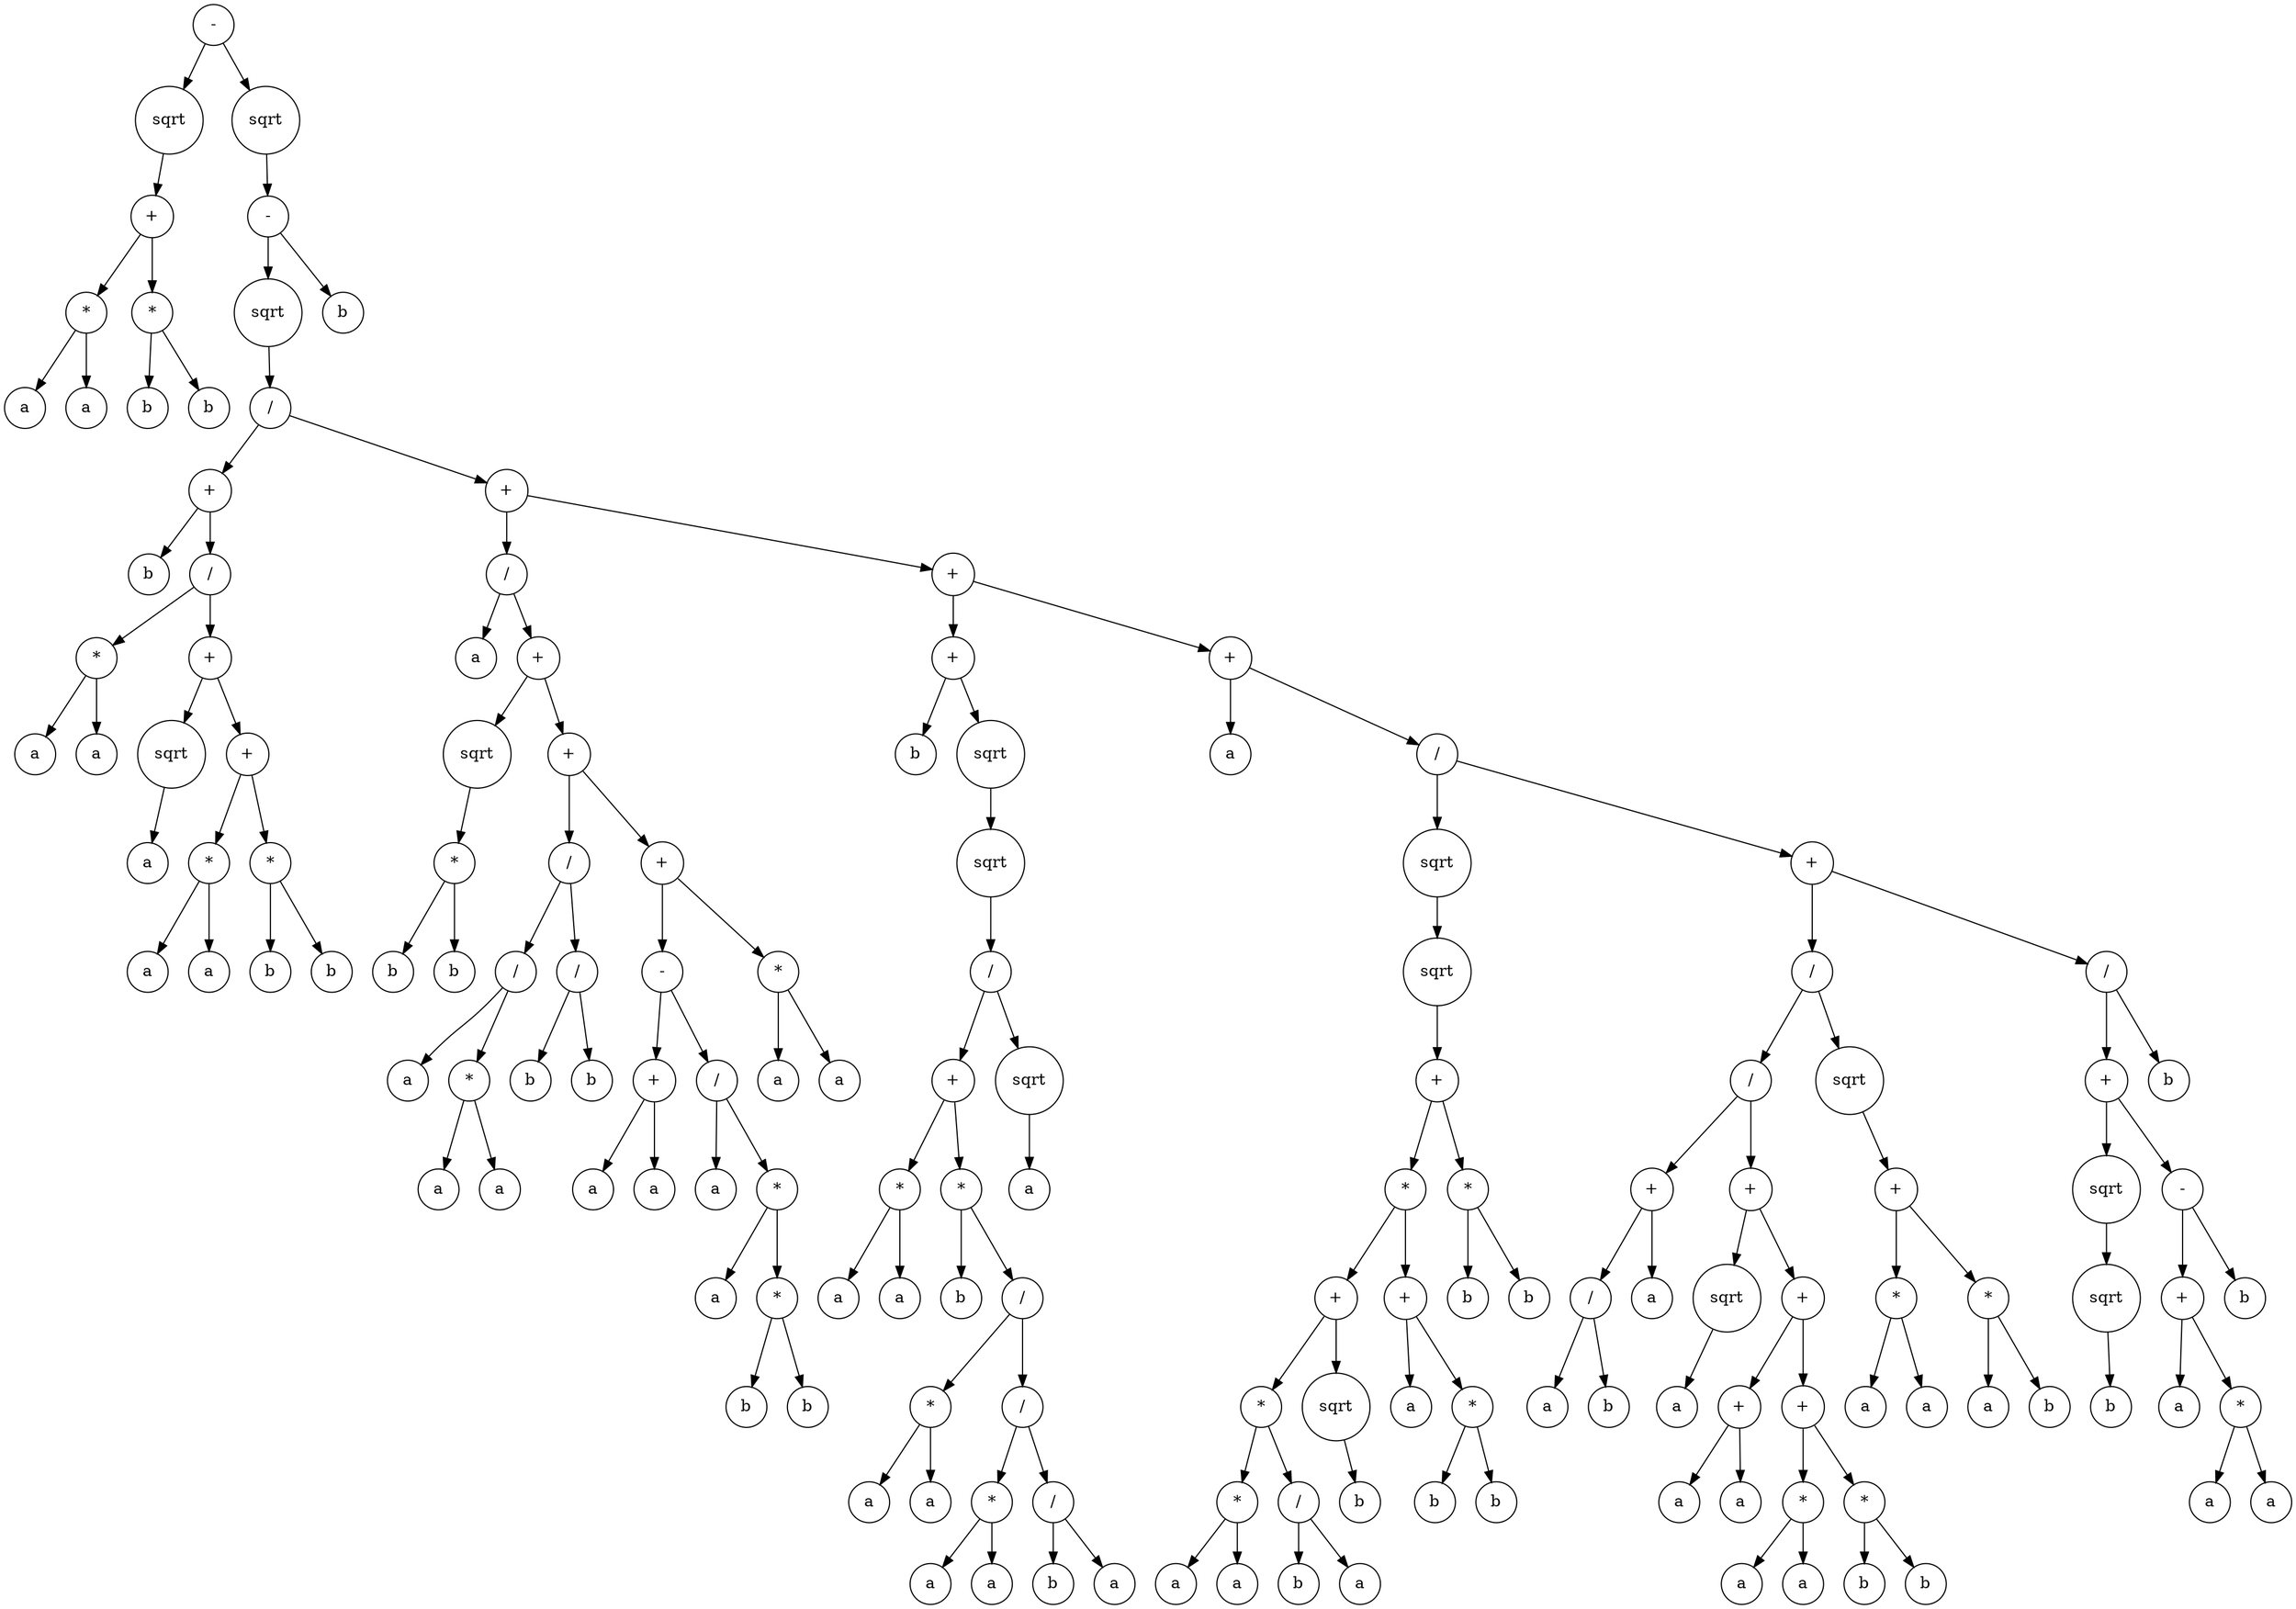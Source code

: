 digraph g {
graph [ordering=out];
node [shape=circle];
n[label = "-"];
n0[label = "sqrt"];
n00[label = "+"];
n000[label = "*"];
n0000[label = "a"];
n000 -> n0000;
n0001[label = "a"];
n000 -> n0001;
n00 -> n000;
n001[label = "*"];
n0010[label = "b"];
n001 -> n0010;
n0011[label = "b"];
n001 -> n0011;
n00 -> n001;
n0 -> n00;
n -> n0;
n1[label = "sqrt"];
n10[label = "-"];
n100[label = "sqrt"];
n1000[label = "/"];
n10000[label = "+"];
n100000[label = "b"];
n10000 -> n100000;
n100001[label = "/"];
n1000010[label = "*"];
n10000100[label = "a"];
n1000010 -> n10000100;
n10000101[label = "a"];
n1000010 -> n10000101;
n100001 -> n1000010;
n1000011[label = "+"];
n10000110[label = "sqrt"];
n100001100[label = "a"];
n10000110 -> n100001100;
n1000011 -> n10000110;
n10000111[label = "+"];
n100001110[label = "*"];
n1000011100[label = "a"];
n100001110 -> n1000011100;
n1000011101[label = "a"];
n100001110 -> n1000011101;
n10000111 -> n100001110;
n100001111[label = "*"];
n1000011110[label = "b"];
n100001111 -> n1000011110;
n1000011111[label = "b"];
n100001111 -> n1000011111;
n10000111 -> n100001111;
n1000011 -> n10000111;
n100001 -> n1000011;
n10000 -> n100001;
n1000 -> n10000;
n10001[label = "+"];
n100010[label = "/"];
n1000100[label = "a"];
n100010 -> n1000100;
n1000101[label = "+"];
n10001010[label = "sqrt"];
n100010100[label = "*"];
n1000101000[label = "b"];
n100010100 -> n1000101000;
n1000101001[label = "b"];
n100010100 -> n1000101001;
n10001010 -> n100010100;
n1000101 -> n10001010;
n10001011[label = "+"];
n100010110[label = "/"];
n1000101100[label = "/"];
n10001011000[label = "a"];
n1000101100 -> n10001011000;
n10001011001[label = "*"];
n100010110010[label = "a"];
n10001011001 -> n100010110010;
n100010110011[label = "a"];
n10001011001 -> n100010110011;
n1000101100 -> n10001011001;
n100010110 -> n1000101100;
n1000101101[label = "/"];
n10001011010[label = "b"];
n1000101101 -> n10001011010;
n10001011011[label = "b"];
n1000101101 -> n10001011011;
n100010110 -> n1000101101;
n10001011 -> n100010110;
n100010111[label = "+"];
n1000101110[label = "-"];
n10001011100[label = "+"];
n100010111000[label = "a"];
n10001011100 -> n100010111000;
n100010111001[label = "a"];
n10001011100 -> n100010111001;
n1000101110 -> n10001011100;
n10001011101[label = "/"];
n100010111010[label = "a"];
n10001011101 -> n100010111010;
n100010111011[label = "*"];
n1000101110110[label = "a"];
n100010111011 -> n1000101110110;
n1000101110111[label = "*"];
n10001011101110[label = "b"];
n1000101110111 -> n10001011101110;
n10001011101111[label = "b"];
n1000101110111 -> n10001011101111;
n100010111011 -> n1000101110111;
n10001011101 -> n100010111011;
n1000101110 -> n10001011101;
n100010111 -> n1000101110;
n1000101111[label = "*"];
n10001011110[label = "a"];
n1000101111 -> n10001011110;
n10001011111[label = "a"];
n1000101111 -> n10001011111;
n100010111 -> n1000101111;
n10001011 -> n100010111;
n1000101 -> n10001011;
n100010 -> n1000101;
n10001 -> n100010;
n100011[label = "+"];
n1000110[label = "+"];
n10001100[label = "b"];
n1000110 -> n10001100;
n10001101[label = "sqrt"];
n100011010[label = "sqrt"];
n1000110100[label = "/"];
n10001101000[label = "+"];
n100011010000[label = "*"];
n1000110100000[label = "a"];
n100011010000 -> n1000110100000;
n1000110100001[label = "a"];
n100011010000 -> n1000110100001;
n10001101000 -> n100011010000;
n100011010001[label = "*"];
n1000110100010[label = "b"];
n100011010001 -> n1000110100010;
n1000110100011[label = "/"];
n10001101000110[label = "*"];
n100011010001100[label = "a"];
n10001101000110 -> n100011010001100;
n100011010001101[label = "a"];
n10001101000110 -> n100011010001101;
n1000110100011 -> n10001101000110;
n10001101000111[label = "/"];
n100011010001110[label = "*"];
n1000110100011100[label = "a"];
n100011010001110 -> n1000110100011100;
n1000110100011101[label = "a"];
n100011010001110 -> n1000110100011101;
n10001101000111 -> n100011010001110;
n100011010001111[label = "/"];
n1000110100011110[label = "b"];
n100011010001111 -> n1000110100011110;
n1000110100011111[label = "a"];
n100011010001111 -> n1000110100011111;
n10001101000111 -> n100011010001111;
n1000110100011 -> n10001101000111;
n100011010001 -> n1000110100011;
n10001101000 -> n100011010001;
n1000110100 -> n10001101000;
n10001101001[label = "sqrt"];
n100011010010[label = "a"];
n10001101001 -> n100011010010;
n1000110100 -> n10001101001;
n100011010 -> n1000110100;
n10001101 -> n100011010;
n1000110 -> n10001101;
n100011 -> n1000110;
n1000111[label = "+"];
n10001110[label = "a"];
n1000111 -> n10001110;
n10001111[label = "/"];
n100011110[label = "sqrt"];
n1000111100[label = "sqrt"];
n10001111000[label = "+"];
n100011110000[label = "*"];
n1000111100000[label = "+"];
n10001111000000[label = "*"];
n100011110000000[label = "*"];
n1000111100000000[label = "a"];
n100011110000000 -> n1000111100000000;
n1000111100000001[label = "a"];
n100011110000000 -> n1000111100000001;
n10001111000000 -> n100011110000000;
n100011110000001[label = "/"];
n1000111100000010[label = "b"];
n100011110000001 -> n1000111100000010;
n1000111100000011[label = "a"];
n100011110000001 -> n1000111100000011;
n10001111000000 -> n100011110000001;
n1000111100000 -> n10001111000000;
n10001111000001[label = "sqrt"];
n100011110000010[label = "b"];
n10001111000001 -> n100011110000010;
n1000111100000 -> n10001111000001;
n100011110000 -> n1000111100000;
n1000111100001[label = "+"];
n10001111000010[label = "a"];
n1000111100001 -> n10001111000010;
n10001111000011[label = "*"];
n100011110000110[label = "b"];
n10001111000011 -> n100011110000110;
n100011110000111[label = "b"];
n10001111000011 -> n100011110000111;
n1000111100001 -> n10001111000011;
n100011110000 -> n1000111100001;
n10001111000 -> n100011110000;
n100011110001[label = "*"];
n1000111100010[label = "b"];
n100011110001 -> n1000111100010;
n1000111100011[label = "b"];
n100011110001 -> n1000111100011;
n10001111000 -> n100011110001;
n1000111100 -> n10001111000;
n100011110 -> n1000111100;
n10001111 -> n100011110;
n100011111[label = "+"];
n1000111110[label = "/"];
n10001111100[label = "/"];
n100011111000[label = "+"];
n1000111110000[label = "/"];
n10001111100000[label = "a"];
n1000111110000 -> n10001111100000;
n10001111100001[label = "b"];
n1000111110000 -> n10001111100001;
n100011111000 -> n1000111110000;
n1000111110001[label = "a"];
n100011111000 -> n1000111110001;
n10001111100 -> n100011111000;
n100011111001[label = "+"];
n1000111110010[label = "sqrt"];
n10001111100100[label = "a"];
n1000111110010 -> n10001111100100;
n100011111001 -> n1000111110010;
n1000111110011[label = "+"];
n10001111100110[label = "+"];
n100011111001100[label = "a"];
n10001111100110 -> n100011111001100;
n100011111001101[label = "a"];
n10001111100110 -> n100011111001101;
n1000111110011 -> n10001111100110;
n10001111100111[label = "+"];
n100011111001110[label = "*"];
n1000111110011100[label = "a"];
n100011111001110 -> n1000111110011100;
n1000111110011101[label = "a"];
n100011111001110 -> n1000111110011101;
n10001111100111 -> n100011111001110;
n100011111001111[label = "*"];
n1000111110011110[label = "b"];
n100011111001111 -> n1000111110011110;
n1000111110011111[label = "b"];
n100011111001111 -> n1000111110011111;
n10001111100111 -> n100011111001111;
n1000111110011 -> n10001111100111;
n100011111001 -> n1000111110011;
n10001111100 -> n100011111001;
n1000111110 -> n10001111100;
n10001111101[label = "sqrt"];
n100011111010[label = "+"];
n1000111110100[label = "*"];
n10001111101000[label = "a"];
n1000111110100 -> n10001111101000;
n10001111101001[label = "a"];
n1000111110100 -> n10001111101001;
n100011111010 -> n1000111110100;
n1000111110101[label = "*"];
n10001111101010[label = "a"];
n1000111110101 -> n10001111101010;
n10001111101011[label = "b"];
n1000111110101 -> n10001111101011;
n100011111010 -> n1000111110101;
n10001111101 -> n100011111010;
n1000111110 -> n10001111101;
n100011111 -> n1000111110;
n1000111111[label = "/"];
n10001111110[label = "+"];
n100011111100[label = "sqrt"];
n1000111111000[label = "sqrt"];
n10001111110000[label = "b"];
n1000111111000 -> n10001111110000;
n100011111100 -> n1000111111000;
n10001111110 -> n100011111100;
n100011111101[label = "-"];
n1000111111010[label = "+"];
n10001111110100[label = "a"];
n1000111111010 -> n10001111110100;
n10001111110101[label = "*"];
n100011111101010[label = "a"];
n10001111110101 -> n100011111101010;
n100011111101011[label = "a"];
n10001111110101 -> n100011111101011;
n1000111111010 -> n10001111110101;
n100011111101 -> n1000111111010;
n1000111111011[label = "b"];
n100011111101 -> n1000111111011;
n10001111110 -> n100011111101;
n1000111111 -> n10001111110;
n10001111111[label = "b"];
n1000111111 -> n10001111111;
n100011111 -> n1000111111;
n10001111 -> n100011111;
n1000111 -> n10001111;
n100011 -> n1000111;
n10001 -> n100011;
n1000 -> n10001;
n100 -> n1000;
n10 -> n100;
n101[label = "b"];
n10 -> n101;
n1 -> n10;
n -> n1;
}
